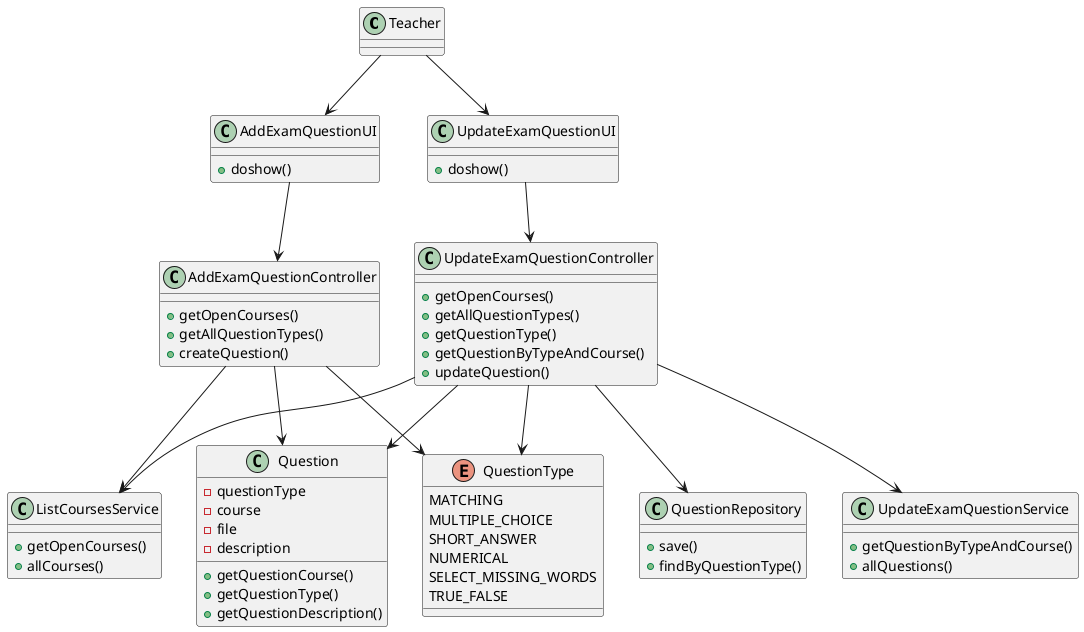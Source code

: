 @startuml

class Teacher
class AddExamQuestionUI {
    +doshow()
}

class UpdateExamQuestionUI {
    +doshow()
}
class UpdateExamQuestionController {
    +getOpenCourses()
    +getAllQuestionTypes()
    +getQuestionType()
    +getQuestionByTypeAndCourse()
    +updateQuestion()
}

class ListCoursesService {
    +getOpenCourses()
    +allCourses()
}

class UpdateExamQuestionService {
    +getQuestionByTypeAndCourse()
    +allQuestions()
}


class AddExamQuestionController {
    +getOpenCourses()
    +getAllQuestionTypes()
    +createQuestion()
}

class Question{
    - questionType
    - course
    - file
    - description
    + getQuestionCourse()
    + getQuestionType()
    +getQuestionDescription()
}

enum QuestionType {
    MATCHING
    MULTIPLE_CHOICE
    SHORT_ANSWER
    NUMERICAL
    SELECT_MISSING_WORDS
    TRUE_FALSE
}

class QuestionRepository {
    +save()
    +findByQuestionType()
}

Teacher --> UpdateExamQuestionUI
UpdateExamQuestionUI-->UpdateExamQuestionController
UpdateExamQuestionController-->ListCoursesService
UpdateExamQuestionController-->QuestionType
UpdateExamQuestionController-->Question
UpdateExamQuestionController-->UpdateExamQuestionService
UpdateExamQuestionController-->QuestionRepository

Teacher --> AddExamQuestionUI
AddExamQuestionUI-->AddExamQuestionController
AddExamQuestionController-->QuestionType
AddExamQuestionController-->ListCoursesService
AddExamQuestionController-->Question

@enduml
